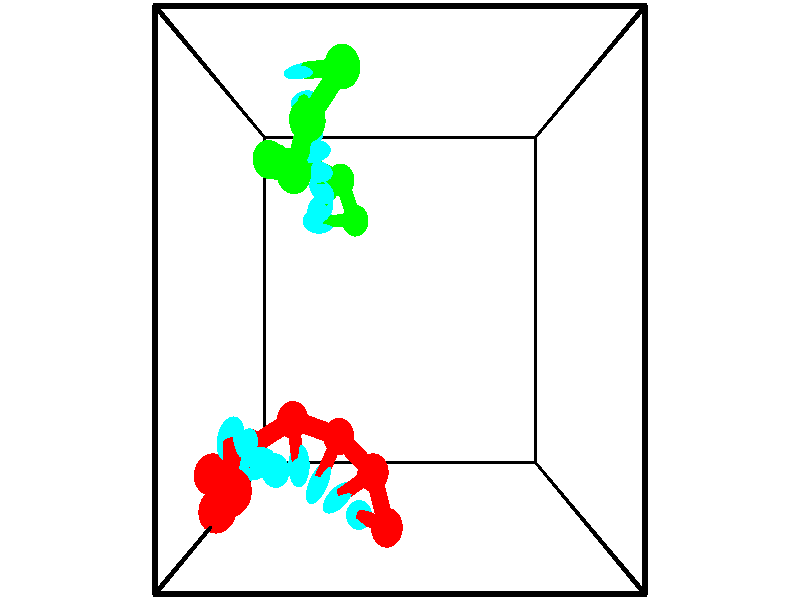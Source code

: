 // switches for output
#declare DRAW_BASES = 1; // possible values are 0, 1; only relevant for DNA ribbons
#declare DRAW_BASES_TYPE = 3; // possible values are 1, 2, 3; only relevant for DNA ribbons
#declare DRAW_FOG = 0; // set to 1 to enable fog

#include "colors.inc"

#include "transforms.inc"
background { rgb <1, 1, 1>}

#default {
   normal{
       ripples 0.25
       frequency 0.20
       turbulence 0.2
       lambda 5
   }
	finish {
		phong 0.1
		phong_size 40.
	}
}

// original window dimensions: 1024x640


// camera settings

camera {
	sky <-0, 1, 0>
	up <-0, 1, 0>
	right 1.6 * <1, 0, 0>
	location <2.5, 2.5, 11.1562>
	look_at <2.5, 2.5, 2.5>
	direction <0, 0, -8.6562>
	angle 67.0682
}


# declare cpy_camera_pos = <2.5, 2.5, 11.1562>;
# if (DRAW_FOG = 1)
fog {
	fog_type 2
	up vnormalize(cpy_camera_pos)
	color rgbt<1,1,1,0.3>
	distance 1e-5
	fog_alt 3e-3
	fog_offset 4
}
# end


// LIGHTS

# declare lum = 6;
global_settings {
	ambient_light rgb lum * <0.05, 0.05, 0.05>
	max_trace_level 15
}# declare cpy_direct_light_amount = 0.25;
light_source
{	1000 * <-1, -1, 1>,
	rgb lum * cpy_direct_light_amount
	parallel
}

light_source
{	1000 * <1, 1, -1>,
	rgb lum * cpy_direct_light_amount
	parallel
}

// strand 0

// nucleotide -1

// particle -1
sphere {
	<0.379844, 0.483489, 3.567918> 0.250000
	pigment { color rgbt <1,0,0,0> }
	no_shadow
}
cylinder {
	<0.294609, 0.750822, 3.282843>,  <0.243468, 0.911222, 3.111798>, 0.100000
	pigment { color rgbt <1,0,0,0> }
	no_shadow
}
cylinder {
	<0.294609, 0.750822, 3.282843>,  <0.379844, 0.483489, 3.567918>, 0.100000
	pigment { color rgbt <1,0,0,0> }
	no_shadow
}

// particle -1
sphere {
	<0.294609, 0.750822, 3.282843> 0.100000
	pigment { color rgbt <1,0,0,0> }
	no_shadow
}
sphere {
	0, 1
	scale<0.080000,0.200000,0.300000>
	matrix <0.276200, -0.658482, -0.700082,
		-0.937181, -0.346023, -0.044279,
		-0.213088, 0.668333, -0.712688,
		0.230683, 0.951322, 3.069036>
	pigment { color rgbt <0,1,1,0> }
	no_shadow
}
cylinder {
	<0.032101, 0.126110, 2.979746>,  <0.379844, 0.483489, 3.567918>, 0.130000
	pigment { color rgbt <1,0,0,0> }
	no_shadow
}

// nucleotide -1

// particle -1
sphere {
	<0.032101, 0.126110, 2.979746> 0.250000
	pigment { color rgbt <1,0,0,0> }
	no_shadow
}
cylinder {
	<0.187302, 0.468637, 2.843410>,  <0.280422, 0.674154, 2.761609>, 0.100000
	pigment { color rgbt <1,0,0,0> }
	no_shadow
}
cylinder {
	<0.187302, 0.468637, 2.843410>,  <0.032101, 0.126110, 2.979746>, 0.100000
	pigment { color rgbt <1,0,0,0> }
	no_shadow
}

// particle -1
sphere {
	<0.187302, 0.468637, 2.843410> 0.100000
	pigment { color rgbt <1,0,0,0> }
	no_shadow
}
sphere {
	0, 1
	scale<0.080000,0.200000,0.300000>
	matrix <0.265811, -0.458066, -0.848245,
		-0.882496, 0.238522, -0.405350,
		0.388002, 0.856319, -0.340839,
		0.303702, 0.725533, 2.741159>
	pigment { color rgbt <0,1,1,0> }
	no_shadow
}
cylinder {
	<-0.256002, 0.373352, 2.317473>,  <0.032101, 0.126110, 2.979746>, 0.130000
	pigment { color rgbt <1,0,0,0> }
	no_shadow
}

// nucleotide -1

// particle -1
sphere {
	<-0.256002, 0.373352, 2.317473> 0.250000
	pigment { color rgbt <1,0,0,0> }
	no_shadow
}
cylinder {
	<0.128860, 0.461838, 2.381121>,  <0.359778, 0.514929, 2.419309>, 0.100000
	pigment { color rgbt <1,0,0,0> }
	no_shadow
}
cylinder {
	<0.128860, 0.461838, 2.381121>,  <-0.256002, 0.373352, 2.317473>, 0.100000
	pigment { color rgbt <1,0,0,0> }
	no_shadow
}

// particle -1
sphere {
	<0.128860, 0.461838, 2.381121> 0.100000
	pigment { color rgbt <1,0,0,0> }
	no_shadow
}
sphere {
	0, 1
	scale<0.080000,0.200000,0.300000>
	matrix <0.250694, -0.489720, -0.835061,
		-0.106803, 0.843350, -0.526644,
		0.962157, 0.221213, 0.159119,
		0.417508, 0.528202, 2.428856>
	pigment { color rgbt <0,1,1,0> }
	no_shadow
}
cylinder {
	<0.127130, 0.564556, 1.693327>,  <-0.256002, 0.373352, 2.317473>, 0.130000
	pigment { color rgbt <1,0,0,0> }
	no_shadow
}

// nucleotide -1

// particle -1
sphere {
	<0.127130, 0.564556, 1.693327> 0.250000
	pigment { color rgbt <1,0,0,0> }
	no_shadow
}
cylinder {
	<0.414749, 0.460926, 1.951273>,  <0.587320, 0.398748, 2.106041>, 0.100000
	pigment { color rgbt <1,0,0,0> }
	no_shadow
}
cylinder {
	<0.414749, 0.460926, 1.951273>,  <0.127130, 0.564556, 1.693327>, 0.100000
	pigment { color rgbt <1,0,0,0> }
	no_shadow
}

// particle -1
sphere {
	<0.414749, 0.460926, 1.951273> 0.100000
	pigment { color rgbt <1,0,0,0> }
	no_shadow
}
sphere {
	0, 1
	scale<0.080000,0.200000,0.300000>
	matrix <0.465792, -0.508986, -0.723858,
		0.515761, 0.820862, -0.245310,
		0.719047, -0.259074, 0.644866,
		0.630463, 0.383204, 2.144733>
	pigment { color rgbt <0,1,1,0> }
	no_shadow
}
cylinder {
	<0.750925, 0.877488, 1.331926>,  <0.127130, 0.564556, 1.693327>, 0.130000
	pigment { color rgbt <1,0,0,0> }
	no_shadow
}

// nucleotide -1

// particle -1
sphere {
	<0.750925, 0.877488, 1.331926> 0.250000
	pigment { color rgbt <1,0,0,0> }
	no_shadow
}
cylinder {
	<0.850693, 0.579184, 1.579031>,  <0.910553, 0.400201, 1.727294>, 0.100000
	pigment { color rgbt <1,0,0,0> }
	no_shadow
}
cylinder {
	<0.850693, 0.579184, 1.579031>,  <0.750925, 0.877488, 1.331926>, 0.100000
	pigment { color rgbt <1,0,0,0> }
	no_shadow
}

// particle -1
sphere {
	<0.850693, 0.579184, 1.579031> 0.100000
	pigment { color rgbt <1,0,0,0> }
	no_shadow
}
sphere {
	0, 1
	scale<0.080000,0.200000,0.300000>
	matrix <0.530317, -0.428578, -0.731494,
		0.810280, 0.510058, 0.288595,
		0.249419, -0.745762, 0.617761,
		0.925519, 0.355455, 1.764359>
	pigment { color rgbt <0,1,1,0> }
	no_shadow
}
cylinder {
	<1.495876, 0.632958, 1.248860>,  <0.750925, 0.877488, 1.331926>, 0.130000
	pigment { color rgbt <1,0,0,0> }
	no_shadow
}

// nucleotide -1

// particle -1
sphere {
	<1.495876, 0.632958, 1.248860> 0.250000
	pigment { color rgbt <1,0,0,0> }
	no_shadow
}
cylinder {
	<1.327278, 0.311934, 1.417732>,  <1.226119, 0.119319, 1.519056>, 0.100000
	pigment { color rgbt <1,0,0,0> }
	no_shadow
}
cylinder {
	<1.327278, 0.311934, 1.417732>,  <1.495876, 0.632958, 1.248860>, 0.100000
	pigment { color rgbt <1,0,0,0> }
	no_shadow
}

// particle -1
sphere {
	<1.327278, 0.311934, 1.417732> 0.100000
	pigment { color rgbt <1,0,0,0> }
	no_shadow
}
sphere {
	0, 1
	scale<0.080000,0.200000,0.300000>
	matrix <0.535861, -0.596010, -0.598017,
		0.731570, -0.025831, 0.681277,
		-0.421495, -0.802561, 0.422181,
		1.200830, 0.071165, 1.544387>
	pigment { color rgbt <0,1,1,0> }
	no_shadow
}
cylinder {
	<2.067279, 0.195414, 1.475339>,  <1.495876, 0.632958, 1.248860>, 0.130000
	pigment { color rgbt <1,0,0,0> }
	no_shadow
}

// nucleotide -1

// particle -1
sphere {
	<2.067279, 0.195414, 1.475339> 0.250000
	pigment { color rgbt <1,0,0,0> }
	no_shadow
}
cylinder {
	<1.737053, -0.017872, 1.401447>,  <1.538917, -0.145843, 1.357112>, 0.100000
	pigment { color rgbt <1,0,0,0> }
	no_shadow
}
cylinder {
	<1.737053, -0.017872, 1.401447>,  <2.067279, 0.195414, 1.475339>, 0.100000
	pigment { color rgbt <1,0,0,0> }
	no_shadow
}

// particle -1
sphere {
	<1.737053, -0.017872, 1.401447> 0.100000
	pigment { color rgbt <1,0,0,0> }
	no_shadow
}
sphere {
	0, 1
	scale<0.080000,0.200000,0.300000>
	matrix <0.543048, -0.661682, -0.516987,
		0.153432, -0.527123, 0.835822,
		-0.825565, -0.533214, -0.184730,
		1.489383, -0.177836, 1.346028>
	pigment { color rgbt <0,1,1,0> }
	no_shadow
}
cylinder {
	<2.293185, -0.485705, 1.651773>,  <2.067279, 0.195414, 1.475339>, 0.130000
	pigment { color rgbt <1,0,0,0> }
	no_shadow
}

// nucleotide -1

// particle -1
sphere {
	<2.293185, -0.485705, 1.651773> 0.250000
	pigment { color rgbt <1,0,0,0> }
	no_shadow
}
cylinder {
	<2.020164, -0.477049, 1.359566>,  <1.856352, -0.471855, 1.184241>, 0.100000
	pigment { color rgbt <1,0,0,0> }
	no_shadow
}
cylinder {
	<2.020164, -0.477049, 1.359566>,  <2.293185, -0.485705, 1.651773>, 0.100000
	pigment { color rgbt <1,0,0,0> }
	no_shadow
}

// particle -1
sphere {
	<2.020164, -0.477049, 1.359566> 0.100000
	pigment { color rgbt <1,0,0,0> }
	no_shadow
}
sphere {
	0, 1
	scale<0.080000,0.200000,0.300000>
	matrix <0.616996, -0.518685, -0.591847,
		-0.391716, -0.854692, 0.340676,
		-0.682550, 0.021640, -0.730518,
		1.815400, -0.470557, 1.140410>
	pigment { color rgbt <0,1,1,0> }
	no_shadow
}
// strand 1

// nucleotide -1

// particle -1
sphere {
	<1.652931, 3.752424, -0.274439> 0.250000
	pigment { color rgbt <0,1,0,0> }
	no_shadow
}
cylinder {
	<1.275360, 3.732716, -0.143856>,  <1.048818, 3.720890, -0.065506>, 0.100000
	pigment { color rgbt <0,1,0,0> }
	no_shadow
}
cylinder {
	<1.275360, 3.732716, -0.143856>,  <1.652931, 3.752424, -0.274439>, 0.100000
	pigment { color rgbt <0,1,0,0> }
	no_shadow
}

// particle -1
sphere {
	<1.275360, 3.732716, -0.143856> 0.100000
	pigment { color rgbt <0,1,0,0> }
	no_shadow
}
sphere {
	0, 1
	scale<0.080000,0.200000,0.300000>
	matrix <0.309395, 0.213081, 0.926753,
		-0.115225, 0.975791, -0.185888,
		-0.943927, -0.049272, 0.326458,
		0.992182, 3.717934, -0.045919>
	pigment { color rgbt <0,1,1,0> }
	no_shadow
}
cylinder {
	<1.404551, 4.354250, -0.043236>,  <1.652931, 3.752424, -0.274439>, 0.130000
	pigment { color rgbt <0,1,0,0> }
	no_shadow
}

// nucleotide -1

// particle -1
sphere {
	<1.404551, 4.354250, -0.043236> 0.250000
	pigment { color rgbt <0,1,0,0> }
	no_shadow
}
cylinder {
	<1.214676, 4.077549, 0.174442>,  <1.100751, 3.911528, 0.305049>, 0.100000
	pigment { color rgbt <0,1,0,0> }
	no_shadow
}
cylinder {
	<1.214676, 4.077549, 0.174442>,  <1.404551, 4.354250, -0.043236>, 0.100000
	pigment { color rgbt <0,1,0,0> }
	no_shadow
}

// particle -1
sphere {
	<1.214676, 4.077549, 0.174442> 0.100000
	pigment { color rgbt <0,1,0,0> }
	no_shadow
}
sphere {
	0, 1
	scale<0.080000,0.200000,0.300000>
	matrix <0.354970, 0.415318, 0.837560,
		-0.805399, 0.590754, 0.048405,
		-0.474688, -0.691752, 0.544196,
		1.072269, 3.870023, 0.337701>
	pigment { color rgbt <0,1,1,0> }
	no_shadow
}
cylinder {
	<0.817403, 4.551213, 0.306995>,  <1.404551, 4.354250, -0.043236>, 0.130000
	pigment { color rgbt <0,1,0,0> }
	no_shadow
}

// nucleotide -1

// particle -1
sphere {
	<0.817403, 4.551213, 0.306995> 0.250000
	pigment { color rgbt <0,1,0,0> }
	no_shadow
}
cylinder {
	<1.004982, 4.280983, 0.534569>,  <1.117530, 4.118845, 0.671113>, 0.100000
	pigment { color rgbt <0,1,0,0> }
	no_shadow
}
cylinder {
	<1.004982, 4.280983, 0.534569>,  <0.817403, 4.551213, 0.306995>, 0.100000
	pigment { color rgbt <0,1,0,0> }
	no_shadow
}

// particle -1
sphere {
	<1.004982, 4.280983, 0.534569> 0.100000
	pigment { color rgbt <0,1,0,0> }
	no_shadow
}
sphere {
	0, 1
	scale<0.080000,0.200000,0.300000>
	matrix <0.271832, 0.723283, 0.634798,
		-0.840354, -0.143033, 0.522825,
		0.468948, -0.675576, 0.568933,
		1.145666, 4.078310, 0.705249>
	pigment { color rgbt <0,1,1,0> }
	no_shadow
}
cylinder {
	<0.421677, 4.440329, 0.968975>,  <0.817403, 4.551213, 0.306995>, 0.130000
	pigment { color rgbt <0,1,0,0> }
	no_shadow
}

// nucleotide -1

// particle -1
sphere {
	<0.421677, 4.440329, 0.968975> 0.250000
	pigment { color rgbt <0,1,0,0> }
	no_shadow
}
cylinder {
	<0.804573, 4.351776, 1.043468>,  <1.034310, 4.298645, 1.088165>, 0.100000
	pigment { color rgbt <0,1,0,0> }
	no_shadow
}
cylinder {
	<0.804573, 4.351776, 1.043468>,  <0.421677, 4.440329, 0.968975>, 0.100000
	pigment { color rgbt <0,1,0,0> }
	no_shadow
}

// particle -1
sphere {
	<0.804573, 4.351776, 1.043468> 0.100000
	pigment { color rgbt <0,1,0,0> }
	no_shadow
}
sphere {
	0, 1
	scale<0.080000,0.200000,0.300000>
	matrix <-0.013165, 0.609744, 0.792489,
		-0.288998, -0.761053, 0.580756,
		0.957239, -0.221382, 0.186234,
		1.091745, 4.285362, 1.099339>
	pigment { color rgbt <0,1,1,0> }
	no_shadow
}
cylinder {
	<0.455528, 4.327383, 1.730522>,  <0.421677, 4.440329, 0.968975>, 0.130000
	pigment { color rgbt <0,1,0,0> }
	no_shadow
}

// nucleotide -1

// particle -1
sphere {
	<0.455528, 4.327383, 1.730522> 0.250000
	pigment { color rgbt <0,1,0,0> }
	no_shadow
}
cylinder {
	<0.823952, 4.415398, 1.602001>,  <1.045006, 4.468207, 1.524889>, 0.100000
	pigment { color rgbt <0,1,0,0> }
	no_shadow
}
cylinder {
	<0.823952, 4.415398, 1.602001>,  <0.455528, 4.327383, 1.730522>, 0.100000
	pigment { color rgbt <0,1,0,0> }
	no_shadow
}

// particle -1
sphere {
	<0.823952, 4.415398, 1.602001> 0.100000
	pigment { color rgbt <0,1,0,0> }
	no_shadow
}
sphere {
	0, 1
	scale<0.080000,0.200000,0.300000>
	matrix <0.135287, 0.592884, 0.793843,
		0.365170, -0.774643, 0.516313,
		0.921058, 0.220037, -0.321302,
		1.100269, 4.481409, 1.505610>
	pigment { color rgbt <0,1,1,0> }
	no_shadow
}
cylinder {
	<0.940600, 4.046617, 2.301133>,  <0.455528, 4.327383, 1.730522>, 0.130000
	pigment { color rgbt <0,1,0,0> }
	no_shadow
}

// nucleotide -1

// particle -1
sphere {
	<0.940600, 4.046617, 2.301133> 0.250000
	pigment { color rgbt <0,1,0,0> }
	no_shadow
}
cylinder {
	<1.039299, 4.359501, 2.072306>,  <1.098518, 4.547231, 1.935009>, 0.100000
	pigment { color rgbt <0,1,0,0> }
	no_shadow
}
cylinder {
	<1.039299, 4.359501, 2.072306>,  <0.940600, 4.046617, 2.301133>, 0.100000
	pigment { color rgbt <0,1,0,0> }
	no_shadow
}

// particle -1
sphere {
	<1.039299, 4.359501, 2.072306> 0.100000
	pigment { color rgbt <0,1,0,0> }
	no_shadow
}
sphere {
	0, 1
	scale<0.080000,0.200000,0.300000>
	matrix <0.003781, 0.589541, 0.807730,
		0.969072, -0.201469, 0.142510,
		0.246748, 0.782210, -0.572069,
		1.113323, 4.594164, 1.900685>
	pigment { color rgbt <0,1,1,0> }
	no_shadow
}
cylinder {
	<1.216816, 4.575081, 2.792245>,  <0.940600, 4.046617, 2.301133>, 0.130000
	pigment { color rgbt <0,1,0,0> }
	no_shadow
}

// nucleotide -1

// particle -1
sphere {
	<1.216816, 4.575081, 2.792245> 0.250000
	pigment { color rgbt <0,1,0,0> }
	no_shadow
}
cylinder {
	<1.137993, 4.793041, 2.466238>,  <1.090699, 4.923817, 2.270634>, 0.100000
	pigment { color rgbt <0,1,0,0> }
	no_shadow
}
cylinder {
	<1.137993, 4.793041, 2.466238>,  <1.216816, 4.575081, 2.792245>, 0.100000
	pigment { color rgbt <0,1,0,0> }
	no_shadow
}

// particle -1
sphere {
	<1.137993, 4.793041, 2.466238> 0.100000
	pigment { color rgbt <0,1,0,0> }
	no_shadow
}
sphere {
	0, 1
	scale<0.080000,0.200000,0.300000>
	matrix <-0.184924, 0.795736, 0.576720,
		0.962794, 0.264363, -0.056040,
		-0.197057, 0.544900, -0.815017,
		1.078876, 4.956511, 2.221733>
	pigment { color rgbt <0,1,1,0> }
	no_shadow
}
cylinder {
	<1.699502, 5.202581, 2.769396>,  <1.216816, 4.575081, 2.792245>, 0.130000
	pigment { color rgbt <0,1,0,0> }
	no_shadow
}

// nucleotide -1

// particle -1
sphere {
	<1.699502, 5.202581, 2.769396> 0.250000
	pigment { color rgbt <0,1,0,0> }
	no_shadow
}
cylinder {
	<1.347466, 5.233353, 2.581984>,  <1.136243, 5.251815, 2.469536>, 0.100000
	pigment { color rgbt <0,1,0,0> }
	no_shadow
}
cylinder {
	<1.347466, 5.233353, 2.581984>,  <1.699502, 5.202581, 2.769396>, 0.100000
	pigment { color rgbt <0,1,0,0> }
	no_shadow
}

// particle -1
sphere {
	<1.347466, 5.233353, 2.581984> 0.100000
	pigment { color rgbt <0,1,0,0> }
	no_shadow
}
sphere {
	0, 1
	scale<0.080000,0.200000,0.300000>
	matrix <-0.186220, 0.851798, 0.489656,
		0.436761, 0.518192, -0.735334,
		-0.880092, 0.076929, -0.468530,
		1.083438, 5.256431, 2.441425>
	pigment { color rgbt <0,1,1,0> }
	no_shadow
}
// box output
cylinder {
	<0.000000, 0.000000, 0.000000>,  <5.000000, 0.000000, 0.000000>, 0.025000
	pigment { color rgbt <0,0,0,0> }
	no_shadow
}
cylinder {
	<0.000000, 0.000000, 0.000000>,  <0.000000, 5.000000, 0.000000>, 0.025000
	pigment { color rgbt <0,0,0,0> }
	no_shadow
}
cylinder {
	<0.000000, 0.000000, 0.000000>,  <0.000000, 0.000000, 5.000000>, 0.025000
	pigment { color rgbt <0,0,0,0> }
	no_shadow
}
cylinder {
	<5.000000, 5.000000, 5.000000>,  <0.000000, 5.000000, 5.000000>, 0.025000
	pigment { color rgbt <0,0,0,0> }
	no_shadow
}
cylinder {
	<5.000000, 5.000000, 5.000000>,  <5.000000, 0.000000, 5.000000>, 0.025000
	pigment { color rgbt <0,0,0,0> }
	no_shadow
}
cylinder {
	<5.000000, 5.000000, 5.000000>,  <5.000000, 5.000000, 0.000000>, 0.025000
	pigment { color rgbt <0,0,0,0> }
	no_shadow
}
cylinder {
	<0.000000, 0.000000, 5.000000>,  <0.000000, 5.000000, 5.000000>, 0.025000
	pigment { color rgbt <0,0,0,0> }
	no_shadow
}
cylinder {
	<0.000000, 0.000000, 5.000000>,  <5.000000, 0.000000, 5.000000>, 0.025000
	pigment { color rgbt <0,0,0,0> }
	no_shadow
}
cylinder {
	<5.000000, 5.000000, 0.000000>,  <0.000000, 5.000000, 0.000000>, 0.025000
	pigment { color rgbt <0,0,0,0> }
	no_shadow
}
cylinder {
	<5.000000, 5.000000, 0.000000>,  <5.000000, 0.000000, 0.000000>, 0.025000
	pigment { color rgbt <0,0,0,0> }
	no_shadow
}
cylinder {
	<5.000000, 0.000000, 5.000000>,  <5.000000, 0.000000, 0.000000>, 0.025000
	pigment { color rgbt <0,0,0,0> }
	no_shadow
}
cylinder {
	<0.000000, 5.000000, 0.000000>,  <0.000000, 5.000000, 5.000000>, 0.025000
	pigment { color rgbt <0,0,0,0> }
	no_shadow
}
// end of box output
